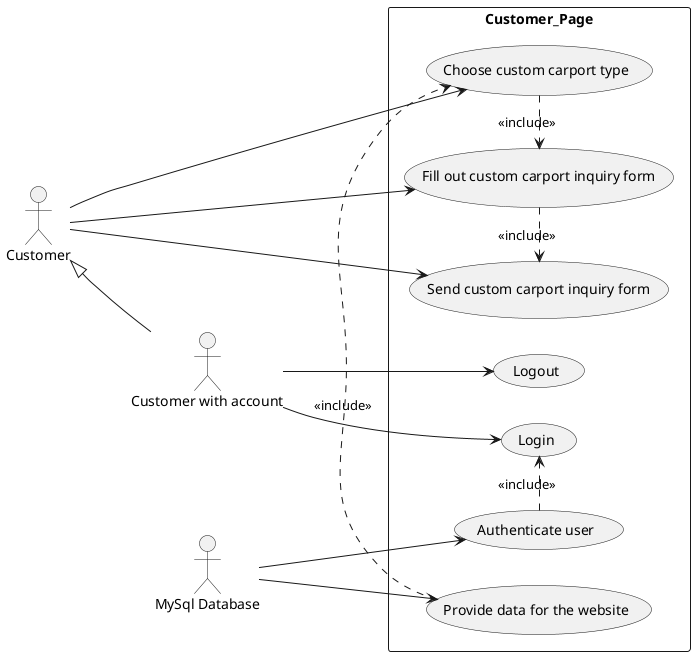
@startuml customerpage
  left to right direction

  rectangle Customer_Page {
    usecase "Provide data for the website" as us1
    usecase "Authenticate user" as us2
    usecase "Login" as us3
    usecase "Logout" as us4
    usecase "Choose custom carport type" as us5
    usecase "Fill out custom carport inquiry form" as us6
    usecase "Send custom carport inquiry form" as us7
  }

  us1 .> us5 : <<include>>
  us2 .> us3 : <<include>>
  us5 .> us6 : <<include>>
  us6 .> us7 : <<include>>

  actor "Customer with account" as CustomerWithAcc
  actor "Customer" as Customer
  actor "MySql Database" as DB

  Customer <|-- CustomerWithAcc

  DB --> us1
  DB --> us2
  CustomerWithAcc --> us3
  CustomerWithAcc --> us4
  Customer --> us5
  Customer --> us6
  Customer --> us7

@enduml
